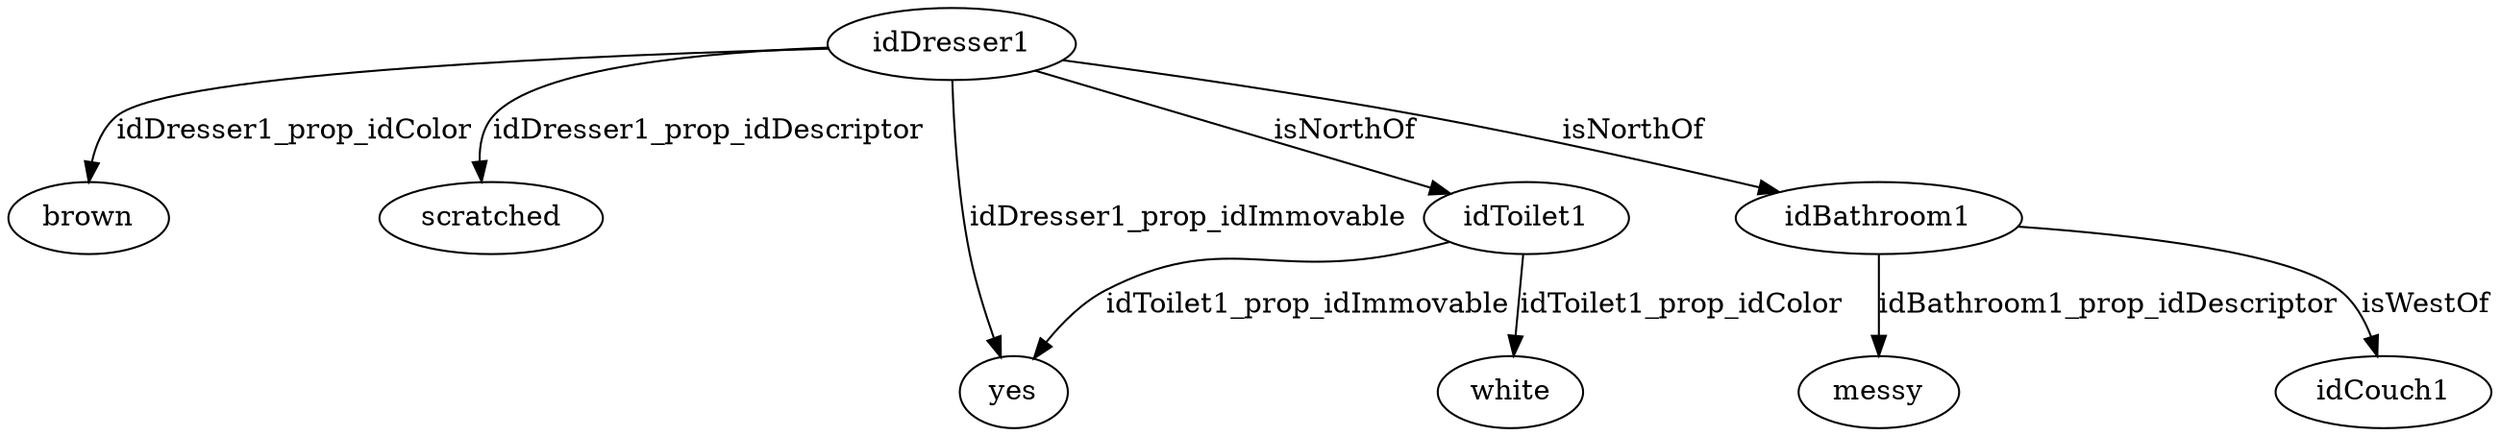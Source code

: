 strict digraph  {
idDresser1 [node_type=entity_node, root=root];
brown;
scratched;
yes;
idToilet1;
white;
idBathroom1;
messy;
idCouch1;
idDresser1 -> brown  [edge_type=property, label=idDresser1_prop_idColor];
idDresser1 -> scratched  [edge_type=property, label=idDresser1_prop_idDescriptor];
idDresser1 -> yes  [edge_type=property, label=idDresser1_prop_idImmovable];
idDresser1 -> idToilet1  [edge_type=relationship, label=isNorthOf];
idDresser1 -> idBathroom1  [edge_type=relationship, label=isNorthOf];
idToilet1 -> white  [edge_type=property, label=idToilet1_prop_idColor];
idToilet1 -> yes  [edge_type=property, label=idToilet1_prop_idImmovable];
idBathroom1 -> messy  [edge_type=property, label=idBathroom1_prop_idDescriptor];
idBathroom1 -> idCouch1  [edge_type=relationship, label=isWestOf];
}
